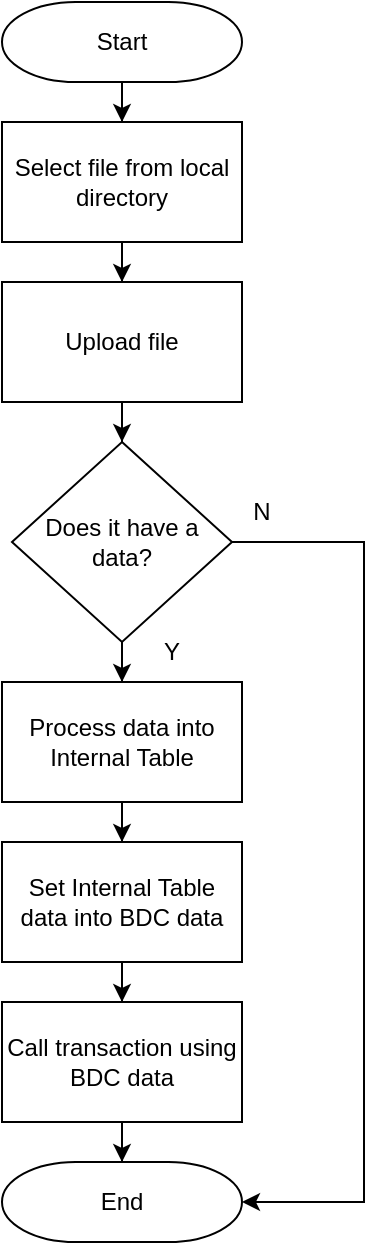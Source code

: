 <mxfile version="21.3.5" type="github">
  <diagram name="Page-1" id="1jzRu7yWlhSrJ6u4bMnb">
    <mxGraphModel dx="794" dy="1580" grid="1" gridSize="10" guides="1" tooltips="1" connect="1" arrows="1" fold="1" page="1" pageScale="1" pageWidth="850" pageHeight="1100" math="0" shadow="0">
      <root>
        <mxCell id="0" />
        <mxCell id="1" parent="0" />
        <mxCell id="_CKV8UfmycrCGxTpbYPW-5" value="" style="edgeStyle=orthogonalEdgeStyle;rounded=0;orthogonalLoop=1;jettySize=auto;html=1;" parent="1" source="_CKV8UfmycrCGxTpbYPW-3" target="_CKV8UfmycrCGxTpbYPW-4" edge="1">
          <mxGeometry relative="1" as="geometry" />
        </mxCell>
        <mxCell id="_CKV8UfmycrCGxTpbYPW-3" value="Start" style="strokeWidth=1;html=1;shape=mxgraph.flowchart.terminator;whiteSpace=wrap;" parent="1" vertex="1">
          <mxGeometry x="340" y="-920" width="120" height="40" as="geometry" />
        </mxCell>
        <mxCell id="_CKV8UfmycrCGxTpbYPW-7" value="" style="edgeStyle=orthogonalEdgeStyle;rounded=0;orthogonalLoop=1;jettySize=auto;html=1;" parent="1" source="_CKV8UfmycrCGxTpbYPW-4" target="_CKV8UfmycrCGxTpbYPW-6" edge="1">
          <mxGeometry relative="1" as="geometry" />
        </mxCell>
        <mxCell id="_CKV8UfmycrCGxTpbYPW-4" value="Select file from local directory" style="whiteSpace=wrap;html=1;strokeWidth=1;" parent="1" vertex="1">
          <mxGeometry x="340" y="-860" width="120" height="60" as="geometry" />
        </mxCell>
        <mxCell id="_CKV8UfmycrCGxTpbYPW-11" value="" style="edgeStyle=orthogonalEdgeStyle;rounded=0;orthogonalLoop=1;jettySize=auto;html=1;" parent="1" source="_CKV8UfmycrCGxTpbYPW-6" target="_CKV8UfmycrCGxTpbYPW-10" edge="1">
          <mxGeometry relative="1" as="geometry" />
        </mxCell>
        <mxCell id="_CKV8UfmycrCGxTpbYPW-6" value="Upload file" style="whiteSpace=wrap;html=1;strokeWidth=1;" parent="1" vertex="1">
          <mxGeometry x="340" y="-780" width="120" height="60" as="geometry" />
        </mxCell>
        <mxCell id="_CKV8UfmycrCGxTpbYPW-17" value="" style="edgeStyle=orthogonalEdgeStyle;rounded=0;orthogonalLoop=1;jettySize=auto;html=1;" parent="1" source="_CKV8UfmycrCGxTpbYPW-10" target="_CKV8UfmycrCGxTpbYPW-16" edge="1">
          <mxGeometry relative="1" as="geometry" />
        </mxCell>
        <mxCell id="_CKV8UfmycrCGxTpbYPW-31" value="" style="edgeStyle=orthogonalEdgeStyle;rounded=0;orthogonalLoop=1;jettySize=auto;html=1;entryX=1;entryY=0.5;entryDx=0;entryDy=0;entryPerimeter=0;" parent="1" source="_CKV8UfmycrCGxTpbYPW-10" target="_CKV8UfmycrCGxTpbYPW-23" edge="1">
          <mxGeometry relative="1" as="geometry">
            <mxPoint x="520" y="-510" as="targetPoint" />
            <Array as="points">
              <mxPoint x="521" y="-650" />
              <mxPoint x="521" y="-320" />
            </Array>
          </mxGeometry>
        </mxCell>
        <mxCell id="_CKV8UfmycrCGxTpbYPW-10" value="Does it have a data?" style="rhombus;whiteSpace=wrap;html=1;strokeWidth=1;" parent="1" vertex="1">
          <mxGeometry x="345" y="-700" width="110" height="100" as="geometry" />
        </mxCell>
        <mxCell id="_CKV8UfmycrCGxTpbYPW-20" value="" style="edgeStyle=orthogonalEdgeStyle;rounded=0;orthogonalLoop=1;jettySize=auto;html=1;" parent="1" source="_CKV8UfmycrCGxTpbYPW-16" target="_CKV8UfmycrCGxTpbYPW-19" edge="1">
          <mxGeometry relative="1" as="geometry" />
        </mxCell>
        <mxCell id="_CKV8UfmycrCGxTpbYPW-16" value="Process data into Internal Table" style="whiteSpace=wrap;html=1;strokeWidth=1;" parent="1" vertex="1">
          <mxGeometry x="340" y="-580" width="120" height="60" as="geometry" />
        </mxCell>
        <mxCell id="_CKV8UfmycrCGxTpbYPW-18" value="Y" style="text;strokeColor=none;align=center;fillColor=none;html=1;verticalAlign=middle;whiteSpace=wrap;rounded=0;" parent="1" vertex="1">
          <mxGeometry x="395" y="-610" width="60" height="30" as="geometry" />
        </mxCell>
        <mxCell id="_CKV8UfmycrCGxTpbYPW-22" value="" style="edgeStyle=orthogonalEdgeStyle;rounded=0;orthogonalLoop=1;jettySize=auto;html=1;" parent="1" source="_CKV8UfmycrCGxTpbYPW-19" target="_CKV8UfmycrCGxTpbYPW-21" edge="1">
          <mxGeometry relative="1" as="geometry" />
        </mxCell>
        <mxCell id="_CKV8UfmycrCGxTpbYPW-19" value="Set Internal Table data into BDC data" style="whiteSpace=wrap;html=1;strokeWidth=1;" parent="1" vertex="1">
          <mxGeometry x="340" y="-500" width="120" height="60" as="geometry" />
        </mxCell>
        <mxCell id="_CKV8UfmycrCGxTpbYPW-21" value="Call transaction using BDC data" style="whiteSpace=wrap;html=1;strokeWidth=1;" parent="1" vertex="1">
          <mxGeometry x="340" y="-420" width="120" height="60" as="geometry" />
        </mxCell>
        <mxCell id="_CKV8UfmycrCGxTpbYPW-29" value="" style="edgeStyle=orthogonalEdgeStyle;rounded=0;orthogonalLoop=1;jettySize=auto;html=1;" parent="1" source="_CKV8UfmycrCGxTpbYPW-21" target="_CKV8UfmycrCGxTpbYPW-23" edge="1">
          <mxGeometry relative="1" as="geometry">
            <mxPoint x="400" y="-360" as="sourcePoint" />
            <mxPoint x="400" y="-340" as="targetPoint" />
          </mxGeometry>
        </mxCell>
        <mxCell id="_CKV8UfmycrCGxTpbYPW-23" value="End" style="strokeWidth=1;html=1;shape=mxgraph.flowchart.terminator;whiteSpace=wrap;" parent="1" vertex="1">
          <mxGeometry x="340" y="-340" width="120" height="40" as="geometry" />
        </mxCell>
        <mxCell id="XvDeUJUZosYnTF9fYUNT-1" value="N" style="text;strokeColor=none;align=center;fillColor=none;html=1;verticalAlign=middle;whiteSpace=wrap;rounded=0;" vertex="1" parent="1">
          <mxGeometry x="440" y="-680" width="60" height="30" as="geometry" />
        </mxCell>
      </root>
    </mxGraphModel>
  </diagram>
</mxfile>
